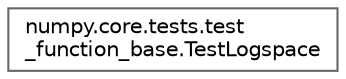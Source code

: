 digraph "Graphical Class Hierarchy"
{
 // LATEX_PDF_SIZE
  bgcolor="transparent";
  edge [fontname=Helvetica,fontsize=10,labelfontname=Helvetica,labelfontsize=10];
  node [fontname=Helvetica,fontsize=10,shape=box,height=0.2,width=0.4];
  rankdir="LR";
  Node0 [id="Node000000",label="numpy.core.tests.test\l_function_base.TestLogspace",height=0.2,width=0.4,color="grey40", fillcolor="white", style="filled",URL="$d2/d20/classnumpy_1_1core_1_1tests_1_1test__function__base_1_1TestLogspace.html",tooltip=" "];
}
